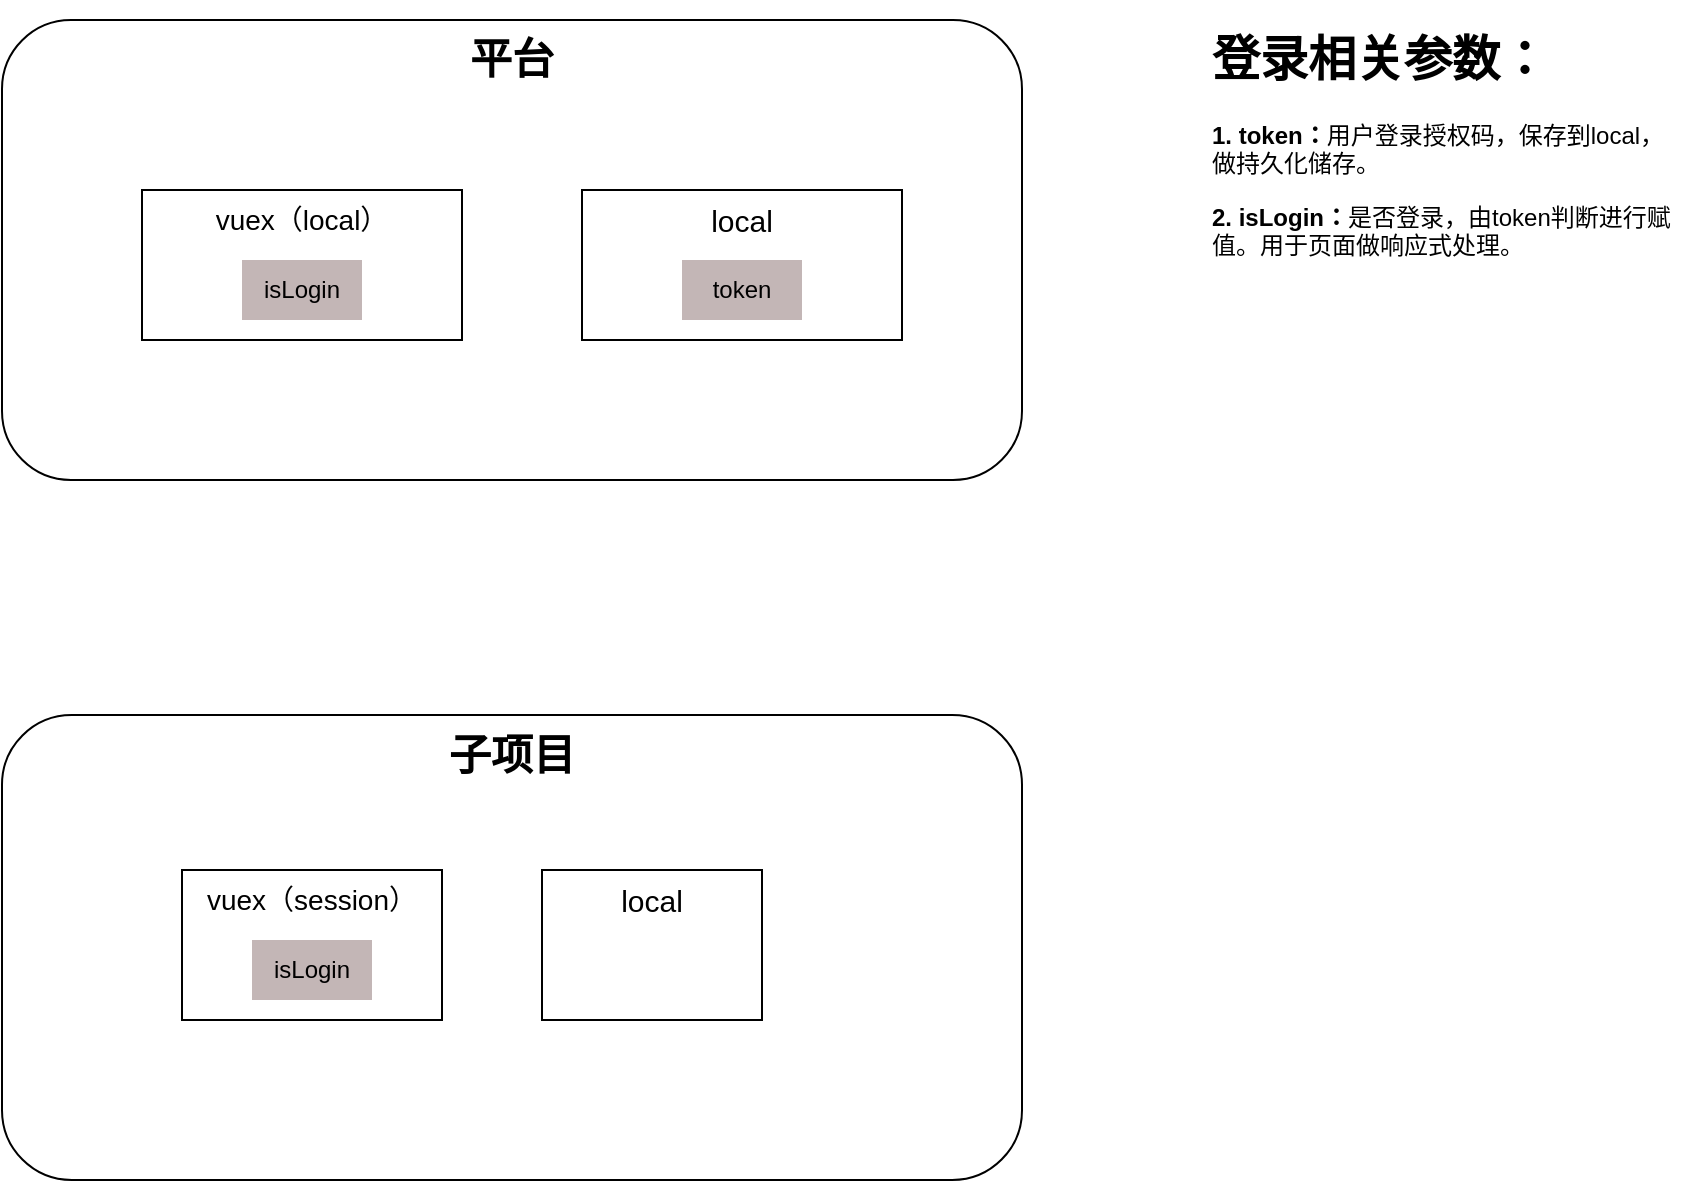 <mxfile version="21.1.0" type="github">
  <diagram name="第 1 页" id="yQMvL_h6BA8Q6oHXnqyN">
    <mxGraphModel dx="1886" dy="820" grid="1" gridSize="10" guides="1" tooltips="1" connect="1" arrows="1" fold="1" page="1" pageScale="1" pageWidth="1200" pageHeight="1600" math="0" shadow="0">
      <root>
        <mxCell id="0" />
        <mxCell id="1" parent="0" />
        <mxCell id="R7AZTn6As0TXf9V7EhLT-1" value="平台" style="rounded=1;whiteSpace=wrap;html=1;fontSize=21;fontStyle=1;verticalAlign=top;" vertex="1" parent="1">
          <mxGeometry x="270" y="80" width="510" height="230" as="geometry" />
        </mxCell>
        <mxCell id="R7AZTn6As0TXf9V7EhLT-3" value="vuex（local）" style="rounded=0;whiteSpace=wrap;html=1;fontSize=14;verticalAlign=top;" vertex="1" parent="1">
          <mxGeometry x="340" y="165" width="160" height="75" as="geometry" />
        </mxCell>
        <mxCell id="R7AZTn6As0TXf9V7EhLT-4" value="local" style="rounded=0;whiteSpace=wrap;html=1;fontSize=15;verticalAlign=top;" vertex="1" parent="1">
          <mxGeometry x="560" y="165" width="160" height="75" as="geometry" />
        </mxCell>
        <mxCell id="R7AZTn6As0TXf9V7EhLT-6" value="token" style="text;html=1;strokeColor=none;fillColor=#c3b6b6;align=center;verticalAlign=middle;whiteSpace=wrap;rounded=0;fillStyle=auto;" vertex="1" parent="1">
          <mxGeometry x="610" y="200" width="60" height="30" as="geometry" />
        </mxCell>
        <mxCell id="R7AZTn6As0TXf9V7EhLT-7" value="isLogin" style="text;html=1;strokeColor=none;fillColor=#c3b6b6;align=center;verticalAlign=middle;whiteSpace=wrap;rounded=0;fillStyle=auto;" vertex="1" parent="1">
          <mxGeometry x="390" y="200" width="60" height="30" as="geometry" />
        </mxCell>
        <mxCell id="R7AZTn6As0TXf9V7EhLT-8" value="子项目" style="rounded=1;whiteSpace=wrap;html=1;fontSize=21;fontStyle=1;verticalAlign=top;" vertex="1" parent="1">
          <mxGeometry x="270" y="427.5" width="510" height="232.5" as="geometry" />
        </mxCell>
        <mxCell id="R7AZTn6As0TXf9V7EhLT-9" value="vuex（session）" style="rounded=0;whiteSpace=wrap;html=1;fontSize=14;verticalAlign=top;" vertex="1" parent="1">
          <mxGeometry x="360" y="505" width="130" height="75" as="geometry" />
        </mxCell>
        <mxCell id="R7AZTn6As0TXf9V7EhLT-10" value="local" style="rounded=0;whiteSpace=wrap;html=1;fontSize=15;verticalAlign=top;" vertex="1" parent="1">
          <mxGeometry x="540" y="505" width="110" height="75" as="geometry" />
        </mxCell>
        <mxCell id="R7AZTn6As0TXf9V7EhLT-12" value="isLogin" style="text;html=1;strokeColor=none;fillColor=#c3b6b6;align=center;verticalAlign=middle;whiteSpace=wrap;rounded=0;fillStyle=auto;" vertex="1" parent="1">
          <mxGeometry x="395" y="540" width="60" height="30" as="geometry" />
        </mxCell>
        <mxCell id="R7AZTn6As0TXf9V7EhLT-13" value="&lt;h1&gt;登录相关参数：&lt;/h1&gt;&lt;p&gt;&lt;b&gt;1. token：&lt;/b&gt;用户登录授权码，保存到local，做持久化储存。&lt;/p&gt;&lt;p&gt;&lt;b&gt;2. isLogin：&lt;/b&gt;是否登录，由token判断进行赋值。用于页面做响应式处理。&lt;/p&gt;&lt;p&gt;.&lt;/p&gt;" style="text;html=1;strokeColor=none;fillColor=none;spacing=5;spacingTop=-20;whiteSpace=wrap;overflow=hidden;rounded=0;" vertex="1" parent="1">
          <mxGeometry x="870" y="80" width="240" height="120" as="geometry" />
        </mxCell>
      </root>
    </mxGraphModel>
  </diagram>
</mxfile>
